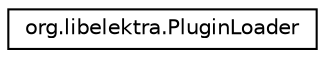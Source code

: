 digraph "Graphical Class Hierarchy"
{
 // LATEX_PDF_SIZE
  edge [fontname="Helvetica",fontsize="10",labelfontname="Helvetica",labelfontsize="10"];
  node [fontname="Helvetica",fontsize="10",shape=record];
  rankdir="LR";
  Node0 [label="org.libelektra.PluginLoader",height=0.2,width=0.4,color="black", fillcolor="white", style="filled",URL="$classorg_1_1libelektra_1_1PluginLoader.html",tooltip="This class can be used to load plugins from Elektra."];
}
